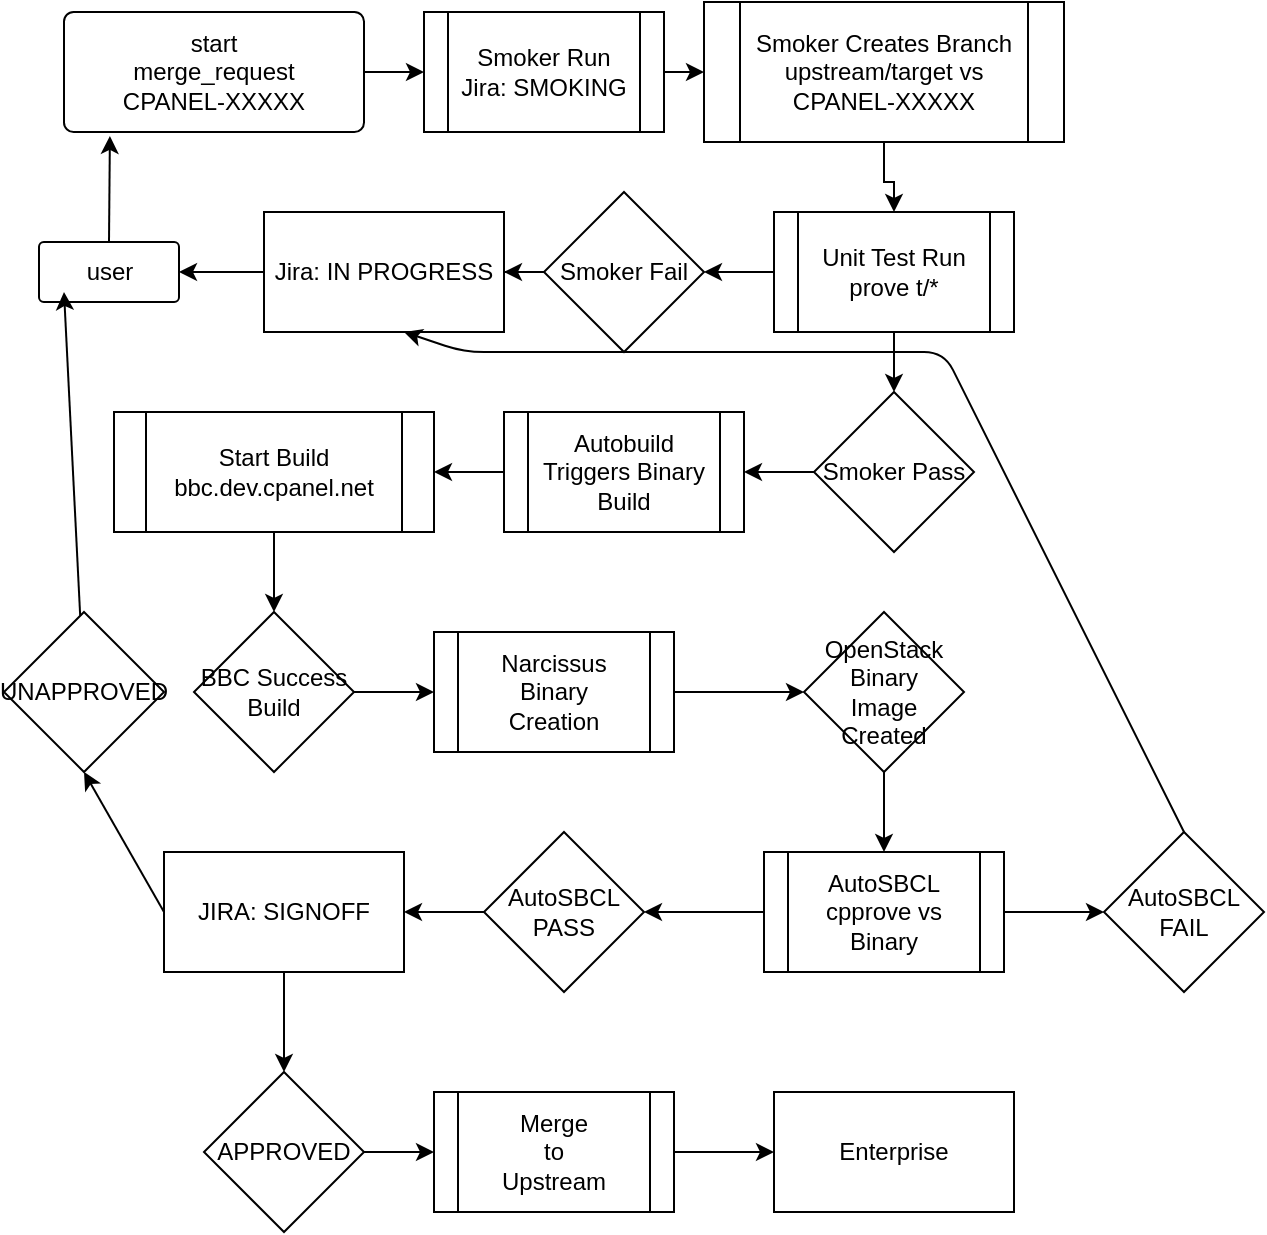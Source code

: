 <mxfile version="10.7.7" type="github"><diagram id="uPV8g8MUBTFGjLk0Orzq" name="Page-1"><mxGraphModel dx="2138" dy="710" grid="1" gridSize="10" guides="1" tooltips="1" connect="1" arrows="1" fold="1" page="1" pageScale="1" pageWidth="850" pageHeight="1100" math="0" shadow="0"><root><mxCell id="0"/><mxCell id="1" parent="0"/><object label="&lt;div&gt;start&lt;/div&gt;&lt;div&gt;merge_request&lt;/div&gt;&lt;div&gt;CPANEL-XXXXX&lt;br&gt;&lt;/div&gt;" id="9Sy3RJd47QlUpjRNtvzD-1"><mxCell style="rounded=1;whiteSpace=wrap;html=1;glass=0;arcSize=8;" vertex="1" parent="1"><mxGeometry x="30" y="60" width="150" height="60" as="geometry"/></mxCell></object><mxCell id="9Sy3RJd47QlUpjRNtvzD-6" value="&lt;div&gt;Smoker Run&lt;/div&gt;&lt;div&gt;Jira: SMOKING&lt;br&gt;&lt;/div&gt;" style="shape=process;whiteSpace=wrap;html=1;backgroundOutline=1;glass=0;" vertex="1" parent="1"><mxGeometry x="210" y="60" width="120" height="60" as="geometry"/></mxCell><mxCell id="9Sy3RJd47QlUpjRNtvzD-45" value="" style="edgeStyle=orthogonalEdgeStyle;rounded=0;orthogonalLoop=1;jettySize=auto;html=1;" edge="1" parent="1" source="9Sy3RJd47QlUpjRNtvzD-10" target="9Sy3RJd47QlUpjRNtvzD-43"><mxGeometry relative="1" as="geometry"/></mxCell><mxCell id="9Sy3RJd47QlUpjRNtvzD-10" value="Smoker Pass" style="rhombus;whiteSpace=wrap;html=1;glass=0;" vertex="1" parent="1"><mxGeometry x="405" y="250" width="80" height="80" as="geometry"/></mxCell><mxCell id="9Sy3RJd47QlUpjRNtvzD-28" value="" style="edgeStyle=orthogonalEdgeStyle;rounded=0;orthogonalLoop=1;jettySize=auto;html=1;" edge="1" parent="1" source="9Sy3RJd47QlUpjRNtvzD-12" target="9Sy3RJd47QlUpjRNtvzD-18"><mxGeometry relative="1" as="geometry"/></mxCell><mxCell id="9Sy3RJd47QlUpjRNtvzD-12" value="&lt;div&gt;Smoker Creates Branch&lt;/div&gt;&lt;div&gt;upstream/target vs CPANEL-XXXXX&lt;br&gt;&lt;/div&gt;" style="shape=process;whiteSpace=wrap;html=1;backgroundOutline=1;glass=0;" vertex="1" parent="1"><mxGeometry x="350" y="55" width="180" height="70" as="geometry"/></mxCell><mxCell id="9Sy3RJd47QlUpjRNtvzD-16" value="" style="endArrow=classic;html=1;entryX=0;entryY=0.5;entryDx=0;entryDy=0;exitX=1;exitY=0.5;exitDx=0;exitDy=0;" edge="1" parent="1" source="9Sy3RJd47QlUpjRNtvzD-1" target="9Sy3RJd47QlUpjRNtvzD-6"><mxGeometry width="50" height="50" relative="1" as="geometry"><mxPoint x="20" y="390" as="sourcePoint"/><mxPoint x="70" y="340" as="targetPoint"/></mxGeometry></mxCell><mxCell id="9Sy3RJd47QlUpjRNtvzD-17" value="" style="endArrow=classic;html=1;entryX=0;entryY=0.5;entryDx=0;entryDy=0;exitX=1;exitY=0.5;exitDx=0;exitDy=0;" edge="1" parent="1" source="9Sy3RJd47QlUpjRNtvzD-6" target="9Sy3RJd47QlUpjRNtvzD-12"><mxGeometry width="50" height="50" relative="1" as="geometry"><mxPoint x="20" y="390" as="sourcePoint"/><mxPoint x="70" y="340" as="targetPoint"/></mxGeometry></mxCell><mxCell id="9Sy3RJd47QlUpjRNtvzD-29" value="" style="edgeStyle=orthogonalEdgeStyle;rounded=0;orthogonalLoop=1;jettySize=auto;html=1;" edge="1" parent="1" source="9Sy3RJd47QlUpjRNtvzD-18" target="9Sy3RJd47QlUpjRNtvzD-24"><mxGeometry relative="1" as="geometry"/></mxCell><mxCell id="9Sy3RJd47QlUpjRNtvzD-38" value="" style="edgeStyle=orthogonalEdgeStyle;rounded=0;orthogonalLoop=1;jettySize=auto;html=1;" edge="1" parent="1" source="9Sy3RJd47QlUpjRNtvzD-18" target="9Sy3RJd47QlUpjRNtvzD-10"><mxGeometry relative="1" as="geometry"/></mxCell><mxCell id="9Sy3RJd47QlUpjRNtvzD-18" value="&lt;div&gt;Unit Test Run&lt;/div&gt;&lt;div&gt;prove t/*&lt;br&gt;&lt;/div&gt;" style="shape=process;whiteSpace=wrap;html=1;backgroundOutline=1;glass=0;" vertex="1" parent="1"><mxGeometry x="385" y="160" width="120" height="60" as="geometry"/></mxCell><object label="&lt;div&gt;user&lt;/div&gt;" id="9Sy3RJd47QlUpjRNtvzD-22"><mxCell style="rounded=1;whiteSpace=wrap;html=1;glass=0;arcSize=8;" vertex="1" parent="1"><mxGeometry x="17.5" y="175" width="70" height="30" as="geometry"/></mxCell></object><mxCell id="9Sy3RJd47QlUpjRNtvzD-23" value="" style="endArrow=classic;html=1;exitX=0.5;exitY=0;exitDx=0;exitDy=0;entryX=0.153;entryY=1.033;entryDx=0;entryDy=0;entryPerimeter=0;" edge="1" parent="1" source="9Sy3RJd47QlUpjRNtvzD-22" target="9Sy3RJd47QlUpjRNtvzD-1"><mxGeometry width="50" height="50" relative="1" as="geometry"><mxPoint x="20" y="390" as="sourcePoint"/><mxPoint x="29" y="120" as="targetPoint"/></mxGeometry></mxCell><mxCell id="9Sy3RJd47QlUpjRNtvzD-36" value="" style="edgeStyle=orthogonalEdgeStyle;rounded=0;orthogonalLoop=1;jettySize=auto;html=1;" edge="1" parent="1" source="9Sy3RJd47QlUpjRNtvzD-24" target="9Sy3RJd47QlUpjRNtvzD-35"><mxGeometry relative="1" as="geometry"/></mxCell><mxCell id="9Sy3RJd47QlUpjRNtvzD-24" value="&lt;div&gt;Smoker Fail&lt;/div&gt;" style="rhombus;whiteSpace=wrap;html=1;glass=0;" vertex="1" parent="1"><mxGeometry x="270" y="150" width="80" height="80" as="geometry"/></mxCell><mxCell id="9Sy3RJd47QlUpjRNtvzD-37" value="" style="edgeStyle=orthogonalEdgeStyle;rounded=0;orthogonalLoop=1;jettySize=auto;html=1;" edge="1" parent="1" source="9Sy3RJd47QlUpjRNtvzD-35" target="9Sy3RJd47QlUpjRNtvzD-22"><mxGeometry relative="1" as="geometry"/></mxCell><mxCell id="9Sy3RJd47QlUpjRNtvzD-35" value="Jira: IN PROGRESS" style="rounded=0;whiteSpace=wrap;html=1;glass=0;" vertex="1" parent="1"><mxGeometry x="130" y="160" width="120" height="60" as="geometry"/></mxCell><mxCell id="9Sy3RJd47QlUpjRNtvzD-46" value="" style="edgeStyle=orthogonalEdgeStyle;rounded=0;orthogonalLoop=1;jettySize=auto;html=1;" edge="1" parent="1" source="9Sy3RJd47QlUpjRNtvzD-43" target="9Sy3RJd47QlUpjRNtvzD-44"><mxGeometry relative="1" as="geometry"/></mxCell><mxCell id="9Sy3RJd47QlUpjRNtvzD-43" value="&lt;div&gt;Autobuild Triggers Binary&lt;/div&gt;&lt;div&gt;Build&lt;br&gt;&lt;/div&gt;" style="shape=process;whiteSpace=wrap;html=1;backgroundOutline=1;glass=0;" vertex="1" parent="1"><mxGeometry x="250" y="260" width="120" height="60" as="geometry"/></mxCell><mxCell id="9Sy3RJd47QlUpjRNtvzD-48" value="" style="edgeStyle=orthogonalEdgeStyle;rounded=0;orthogonalLoop=1;jettySize=auto;html=1;" edge="1" parent="1" source="9Sy3RJd47QlUpjRNtvzD-44" target="9Sy3RJd47QlUpjRNtvzD-47"><mxGeometry relative="1" as="geometry"/></mxCell><mxCell id="9Sy3RJd47QlUpjRNtvzD-44" value="&lt;div&gt;Start Build&lt;/div&gt;&lt;div&gt;bbc.dev.cpanel.net&lt;br&gt;&lt;/div&gt;" style="shape=process;whiteSpace=wrap;html=1;backgroundOutline=1;glass=0;" vertex="1" parent="1"><mxGeometry x="55" y="260" width="160" height="60" as="geometry"/></mxCell><mxCell id="9Sy3RJd47QlUpjRNtvzD-50" value="" style="edgeStyle=orthogonalEdgeStyle;rounded=0;orthogonalLoop=1;jettySize=auto;html=1;" edge="1" parent="1" source="9Sy3RJd47QlUpjRNtvzD-47" target="9Sy3RJd47QlUpjRNtvzD-49"><mxGeometry relative="1" as="geometry"/></mxCell><mxCell id="9Sy3RJd47QlUpjRNtvzD-47" value="&lt;div&gt;BBC Success&lt;/div&gt;&lt;div&gt;Build&lt;br&gt;&lt;/div&gt;" style="rhombus;whiteSpace=wrap;html=1;glass=0;" vertex="1" parent="1"><mxGeometry x="95" y="360" width="80" height="80" as="geometry"/></mxCell><mxCell id="9Sy3RJd47QlUpjRNtvzD-52" value="" style="edgeStyle=orthogonalEdgeStyle;rounded=0;orthogonalLoop=1;jettySize=auto;html=1;" edge="1" parent="1" source="9Sy3RJd47QlUpjRNtvzD-49" target="9Sy3RJd47QlUpjRNtvzD-51"><mxGeometry relative="1" as="geometry"/></mxCell><mxCell id="9Sy3RJd47QlUpjRNtvzD-49" value="&lt;div&gt;Narcissus&lt;/div&gt;&lt;div&gt;Binary&lt;/div&gt;&lt;div&gt;Creation&lt;br&gt;&lt;/div&gt;" style="shape=process;whiteSpace=wrap;html=1;backgroundOutline=1;glass=0;" vertex="1" parent="1"><mxGeometry x="215" y="370" width="120" height="60" as="geometry"/></mxCell><mxCell id="9Sy3RJd47QlUpjRNtvzD-54" value="" style="edgeStyle=orthogonalEdgeStyle;rounded=0;orthogonalLoop=1;jettySize=auto;html=1;" edge="1" parent="1" source="9Sy3RJd47QlUpjRNtvzD-51" target="9Sy3RJd47QlUpjRNtvzD-53"><mxGeometry relative="1" as="geometry"/></mxCell><mxCell id="9Sy3RJd47QlUpjRNtvzD-51" value="&lt;div&gt;OpenStack&lt;/div&gt;&lt;div&gt;Binary&lt;/div&gt;&lt;div&gt;Image Created&lt;br&gt;&lt;/div&gt;" style="rhombus;whiteSpace=wrap;html=1;glass=0;" vertex="1" parent="1"><mxGeometry x="400" y="360" width="80" height="80" as="geometry"/></mxCell><mxCell id="9Sy3RJd47QlUpjRNtvzD-59" value="" style="edgeStyle=orthogonalEdgeStyle;rounded=0;orthogonalLoop=1;jettySize=auto;html=1;" edge="1" parent="1" source="9Sy3RJd47QlUpjRNtvzD-53" target="9Sy3RJd47QlUpjRNtvzD-56"><mxGeometry relative="1" as="geometry"/></mxCell><mxCell id="9Sy3RJd47QlUpjRNtvzD-74" value="" style="edgeStyle=orthogonalEdgeStyle;rounded=0;orthogonalLoop=1;jettySize=auto;html=1;" edge="1" parent="1" source="9Sy3RJd47QlUpjRNtvzD-53" target="9Sy3RJd47QlUpjRNtvzD-73"><mxGeometry relative="1" as="geometry"/></mxCell><mxCell id="9Sy3RJd47QlUpjRNtvzD-53" value="&lt;div&gt;AutoSBCL&lt;/div&gt;&lt;div&gt;cpprove vs Binary&lt;/div&gt;" style="shape=process;whiteSpace=wrap;html=1;backgroundOutline=1;glass=0;" vertex="1" parent="1"><mxGeometry x="380" y="480" width="120" height="60" as="geometry"/></mxCell><mxCell id="9Sy3RJd47QlUpjRNtvzD-72" value="" style="edgeStyle=orthogonalEdgeStyle;rounded=0;orthogonalLoop=1;jettySize=auto;html=1;" edge="1" parent="1" source="9Sy3RJd47QlUpjRNtvzD-56" target="9Sy3RJd47QlUpjRNtvzD-60"><mxGeometry relative="1" as="geometry"/></mxCell><mxCell id="9Sy3RJd47QlUpjRNtvzD-56" value="&lt;div&gt;AutoSBCL&lt;/div&gt;&lt;div&gt;PASS&lt;br&gt;&lt;/div&gt;" style="rhombus;whiteSpace=wrap;html=1;glass=0;" vertex="1" parent="1"><mxGeometry x="240" y="470" width="80" height="80" as="geometry"/></mxCell><mxCell id="9Sy3RJd47QlUpjRNtvzD-69" value="" style="edgeStyle=orthogonalEdgeStyle;rounded=0;orthogonalLoop=1;jettySize=auto;html=1;" edge="1" parent="1" source="9Sy3RJd47QlUpjRNtvzD-60" target="9Sy3RJd47QlUpjRNtvzD-61"><mxGeometry relative="1" as="geometry"/></mxCell><mxCell id="9Sy3RJd47QlUpjRNtvzD-60" value="JIRA: SIGNOFF" style="rounded=0;whiteSpace=wrap;html=1;glass=0;" vertex="1" parent="1"><mxGeometry x="80" y="480" width="120" height="60" as="geometry"/></mxCell><mxCell id="9Sy3RJd47QlUpjRNtvzD-70" value="" style="edgeStyle=orthogonalEdgeStyle;rounded=0;orthogonalLoop=1;jettySize=auto;html=1;" edge="1" parent="1" source="9Sy3RJd47QlUpjRNtvzD-61" target="9Sy3RJd47QlUpjRNtvzD-67"><mxGeometry relative="1" as="geometry"/></mxCell><mxCell id="9Sy3RJd47QlUpjRNtvzD-61" value="&lt;div&gt;APPROVED&lt;/div&gt;" style="rhombus;whiteSpace=wrap;html=1;glass=0;" vertex="1" parent="1"><mxGeometry x="100" y="590" width="80" height="80" as="geometry"/></mxCell><mxCell id="9Sy3RJd47QlUpjRNtvzD-62" value="UNAPPROVED" style="rhombus;whiteSpace=wrap;html=1;glass=0;" vertex="1" parent="1"><mxGeometry y="360" width="80" height="80" as="geometry"/></mxCell><mxCell id="9Sy3RJd47QlUpjRNtvzD-65" value="" style="endArrow=classic;html=1;entryX=0.5;entryY=1;entryDx=0;entryDy=0;exitX=0;exitY=0.5;exitDx=0;exitDy=0;" edge="1" parent="1" source="9Sy3RJd47QlUpjRNtvzD-60" target="9Sy3RJd47QlUpjRNtvzD-62"><mxGeometry width="50" height="50" relative="1" as="geometry"><mxPoint y="720" as="sourcePoint"/><mxPoint x="50" y="670" as="targetPoint"/></mxGeometry></mxCell><mxCell id="9Sy3RJd47QlUpjRNtvzD-66" value="" style="endArrow=classic;html=1;" edge="1" parent="1" source="9Sy3RJd47QlUpjRNtvzD-62"><mxGeometry width="50" height="50" relative="1" as="geometry"><mxPoint y="720" as="sourcePoint"/><mxPoint x="30" y="200" as="targetPoint"/></mxGeometry></mxCell><mxCell id="9Sy3RJd47QlUpjRNtvzD-71" value="" style="edgeStyle=orthogonalEdgeStyle;rounded=0;orthogonalLoop=1;jettySize=auto;html=1;" edge="1" parent="1" source="9Sy3RJd47QlUpjRNtvzD-67" target="9Sy3RJd47QlUpjRNtvzD-68"><mxGeometry relative="1" as="geometry"/></mxCell><mxCell id="9Sy3RJd47QlUpjRNtvzD-67" value="&lt;div&gt;Merge&lt;/div&gt;&lt;div&gt;to&lt;/div&gt;&lt;div&gt;Upstream&lt;br&gt;&lt;/div&gt;" style="shape=process;whiteSpace=wrap;html=1;backgroundOutline=1;glass=0;" vertex="1" parent="1"><mxGeometry x="215" y="600" width="120" height="60" as="geometry"/></mxCell><mxCell id="9Sy3RJd47QlUpjRNtvzD-68" value="Enterprise" style="rounded=0;whiteSpace=wrap;html=1;glass=0;" vertex="1" parent="1"><mxGeometry x="385" y="600" width="120" height="60" as="geometry"/></mxCell><mxCell id="9Sy3RJd47QlUpjRNtvzD-73" value="&lt;div&gt;AutoSBCL&lt;/div&gt;&lt;div&gt;FAIL&lt;br&gt;&lt;/div&gt;" style="rhombus;whiteSpace=wrap;html=1;glass=0;" vertex="1" parent="1"><mxGeometry x="550" y="470" width="80" height="80" as="geometry"/></mxCell><mxCell id="9Sy3RJd47QlUpjRNtvzD-77" value="" style="endArrow=classic;html=1;exitX=0.5;exitY=0;exitDx=0;exitDy=0;" edge="1" parent="1" source="9Sy3RJd47QlUpjRNtvzD-73"><mxGeometry width="50" height="50" relative="1" as="geometry"><mxPoint y="740" as="sourcePoint"/><mxPoint x="200" y="220" as="targetPoint"/><Array as="points"><mxPoint x="470" y="230"/><mxPoint x="230" y="230"/></Array></mxGeometry></mxCell></root></mxGraphModel></diagram></mxfile>